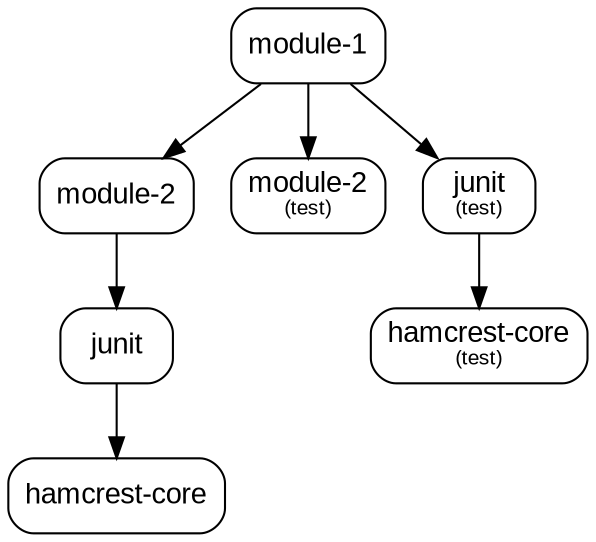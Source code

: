 digraph "merge-test" {
  node [shape="box",style="rounded",fontname="Arial",fontsize="14"]
  edge [fontsize="10",fontname="Arial"]

  // Node Definitions:
  "junit:junit:compile"[label=<junit>]
  "org.hamcrest:hamcrest-core:compile"[label=<hamcrest-core>]
  "com.github.ferstl:module-2:compile"[label=<module-2>]
  "com.github.ferstl:module-1:compile"[label=<module-1>]
  "com.github.ferstl:module-2:tests:test"[label=<module-2<font point-size="10"><br/>(test)</font>>]
  "junit:junit:test"[label=<junit<font point-size="10"><br/>(test)</font>>]
  "org.hamcrest:hamcrest-core:test"[label=<hamcrest-core<font point-size="10"><br/>(test)</font>>]

  // Edge Definitions:
  "junit:junit:compile" -> "org.hamcrest:hamcrest-core:compile"
  "com.github.ferstl:module-2:compile" -> "junit:junit:compile"
  "com.github.ferstl:module-1:compile" -> "com.github.ferstl:module-2:compile"
  "com.github.ferstl:module-1:compile" -> "com.github.ferstl:module-2:tests:test"
  "junit:junit:test" -> "org.hamcrest:hamcrest-core:test"
  "com.github.ferstl:module-1:compile" -> "junit:junit:test"
}
